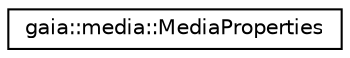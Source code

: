 digraph G
{
  edge [fontname="Helvetica",fontsize="10",labelfontname="Helvetica",labelfontsize="10"];
  node [fontname="Helvetica",fontsize="10",shape=record];
  rankdir=LR;
  Node1 [label="gaia::media::MediaProperties",height=0.2,width=0.4,color="black", fillcolor="white", style="filled",URL="$da/d0d/classgaia_1_1media_1_1_media_properties.html",tooltip="This class defines all properties of a media file such as supported height, aspect ratio..."];
}

